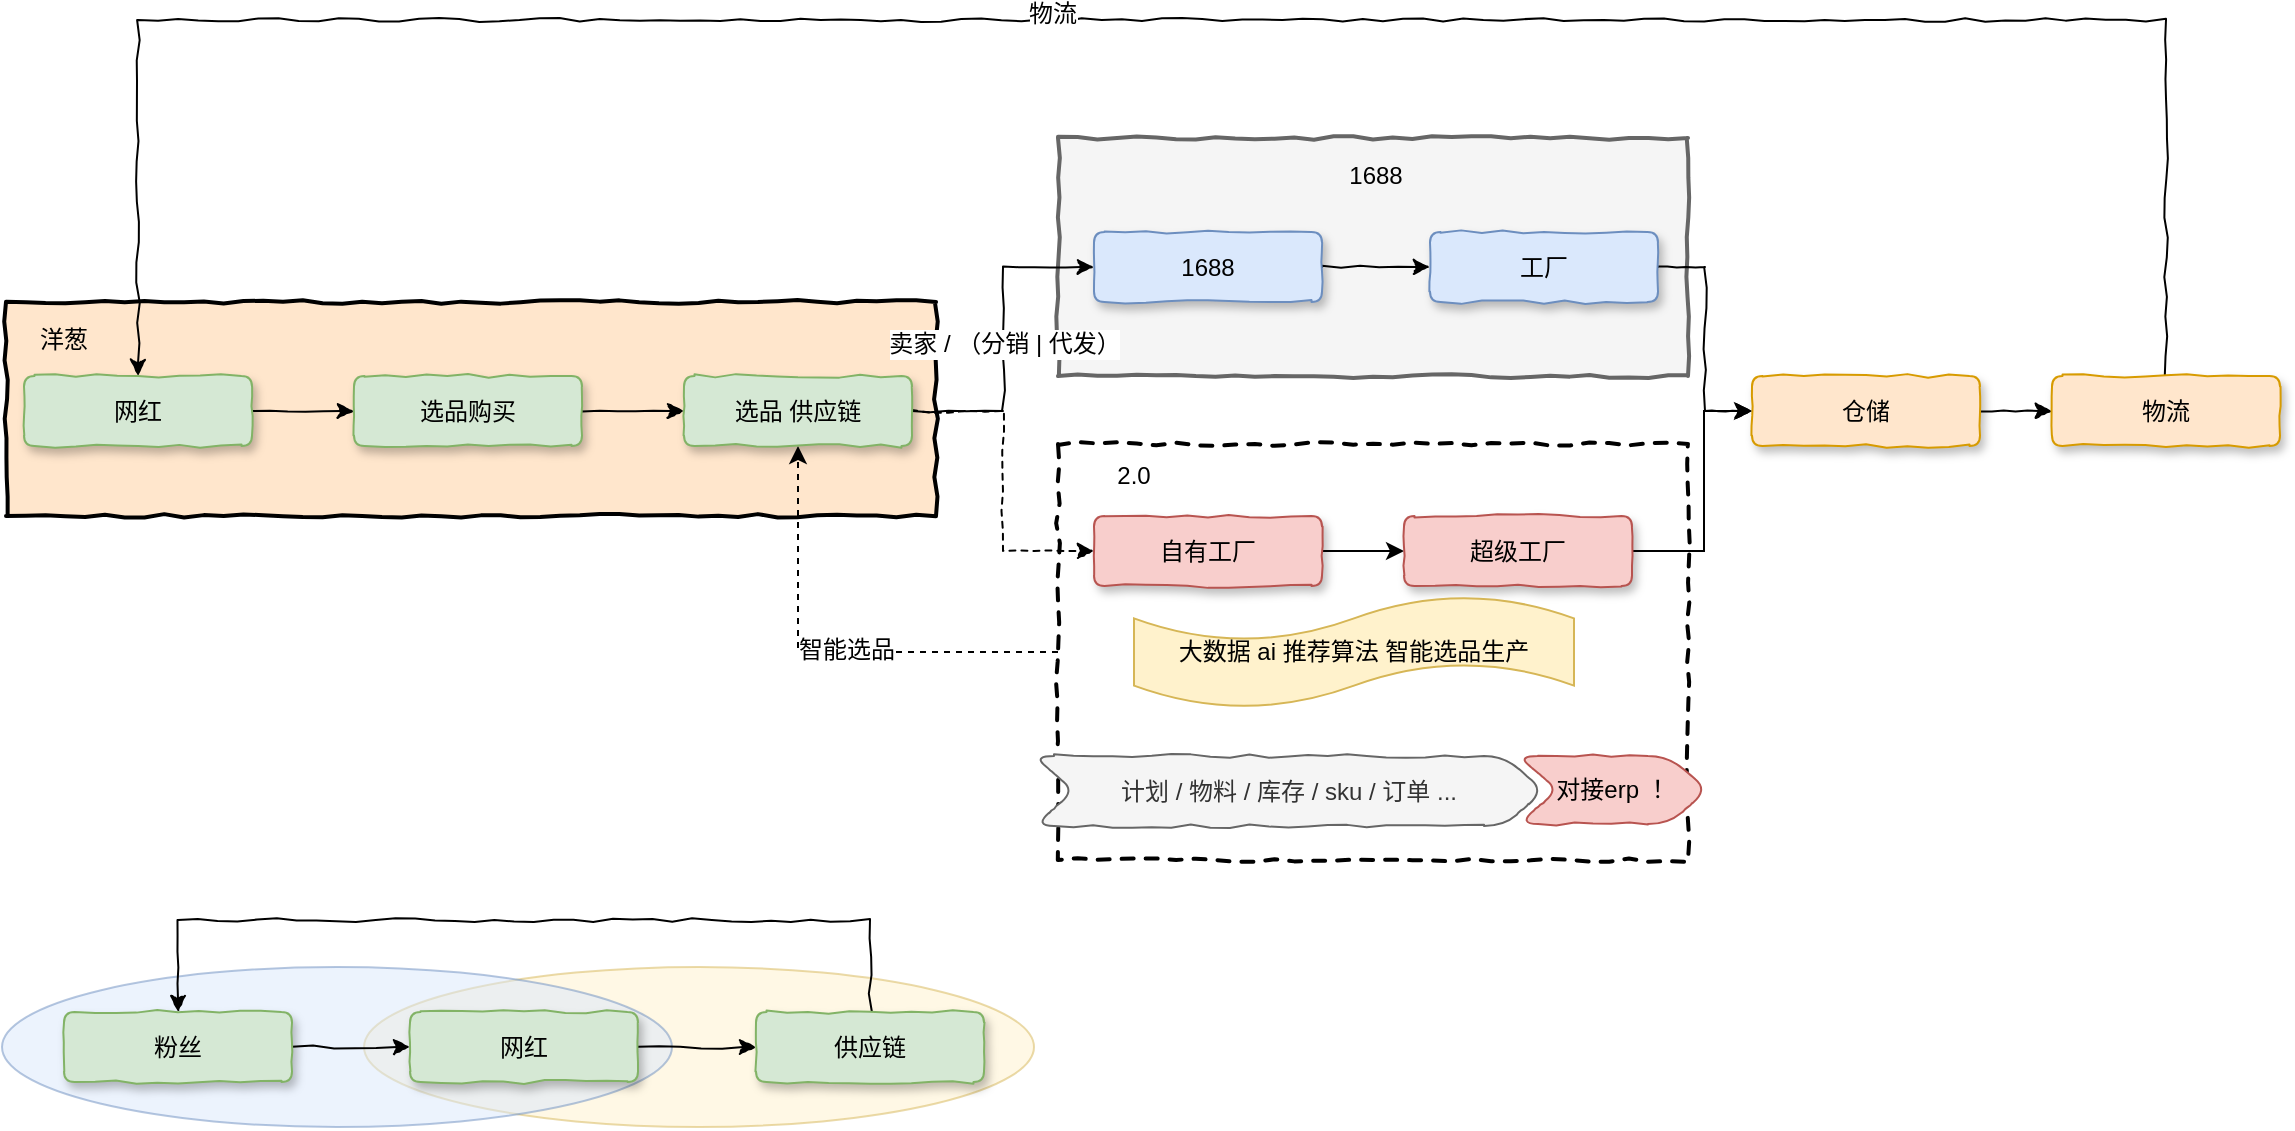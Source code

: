 <mxfile version="10.8.0" type="github"><diagram id="YvKLO7yGaad29-8VUsVi" name="ç¬¬ 1 é¡µ"><mxGraphModel dx="848" dy="560" grid="0" gridSize="10" guides="1" tooltips="1" connect="1" arrows="1" fold="1" page="1" pageScale="1" pageWidth="10000" pageHeight="10000" math="0" shadow="0"><root><mxCell id="0"/><mxCell id="1" parent="0"/><mxCell id="vLB-yqk2sxKH1rMxK5_6-18" value="" style="html=1;whiteSpace=wrap;comic=1;strokeWidth=2;fontFamily=Comic Sans MS;fontStyle=1;fillColor=#FFE6CC;" parent="1" vertex="1"><mxGeometry x="166" y="200" width="465" height="107" as="geometry"/></mxCell><mxCell id="PdQw1PNkwDA6RuvLbhkC-18" style="edgeStyle=orthogonalEdgeStyle;rounded=0;orthogonalLoop=1;jettySize=auto;html=1;exitX=0;exitY=0.5;exitDx=0;exitDy=0;entryX=0.5;entryY=1;entryDx=0;entryDy=0;dashed=1;" edge="1" parent="1" source="PdQw1PNkwDA6RuvLbhkC-4" target="vLB-yqk2sxKH1rMxK5_6-3"><mxGeometry relative="1" as="geometry"/></mxCell><mxCell id="PdQw1PNkwDA6RuvLbhkC-19" value="智能选品" style="text;html=1;resizable=0;points=[];align=center;verticalAlign=middle;labelBackgroundColor=#ffffff;" vertex="1" connectable="0" parent="PdQw1PNkwDA6RuvLbhkC-18"><mxGeometry x="-0.085" y="-1" relative="1" as="geometry"><mxPoint as="offset"/></mxGeometry></mxCell><mxCell id="PdQw1PNkwDA6RuvLbhkC-4" value="" style="html=1;whiteSpace=wrap;comic=1;strokeWidth=2;fontFamily=Comic Sans MS;fontStyle=1;dashed=1;" vertex="1" parent="1"><mxGeometry x="692" y="271" width="315" height="208" as="geometry"/></mxCell><mxCell id="vLB-yqk2sxKH1rMxK5_6-12" value="" style="html=1;whiteSpace=wrap;comic=1;strokeWidth=2;fontFamily=Comic Sans MS;fontStyle=1;fillColor=#f5f5f5;strokeColor=#666666;fontColor=#333333;" parent="1" vertex="1"><mxGeometry x="692" y="118" width="315" height="119" as="geometry"/></mxCell><mxCell id="vLB-yqk2sxKH1rMxK5_6-4" style="edgeStyle=orthogonalEdgeStyle;rounded=0;orthogonalLoop=1;jettySize=auto;html=1;exitX=1;exitY=0.5;exitDx=0;exitDy=0;entryX=0;entryY=0.5;entryDx=0;entryDy=0;comic=1;" parent="1" source="vLB-yqk2sxKH1rMxK5_6-1" target="vLB-yqk2sxKH1rMxK5_6-2" edge="1"><mxGeometry relative="1" as="geometry"/></mxCell><mxCell id="vLB-yqk2sxKH1rMxK5_6-1" value="网红" style="rounded=1;whiteSpace=wrap;html=1;shadow=1;comic=1;fillColor=#d5e8d4;strokeColor=#82b366;" parent="1" vertex="1"><mxGeometry x="175" y="237" width="114" height="35" as="geometry"/></mxCell><mxCell id="vLB-yqk2sxKH1rMxK5_6-5" style="edgeStyle=orthogonalEdgeStyle;rounded=0;orthogonalLoop=1;jettySize=auto;html=1;exitX=1;exitY=0.5;exitDx=0;exitDy=0;entryX=0;entryY=0.5;entryDx=0;entryDy=0;comic=1;" parent="1" source="vLB-yqk2sxKH1rMxK5_6-2" target="vLB-yqk2sxKH1rMxK5_6-3" edge="1"><mxGeometry relative="1" as="geometry"/></mxCell><mxCell id="vLB-yqk2sxKH1rMxK5_6-2" value="选品购买" style="rounded=1;whiteSpace=wrap;html=1;shadow=1;comic=1;fillColor=#d5e8d4;strokeColor=#82b366;" parent="1" vertex="1"><mxGeometry x="340" y="237" width="114" height="35" as="geometry"/></mxCell><mxCell id="vLB-yqk2sxKH1rMxK5_6-8" style="edgeStyle=orthogonalEdgeStyle;rounded=0;comic=1;orthogonalLoop=1;jettySize=auto;html=1;exitX=1;exitY=0.5;exitDx=0;exitDy=0;entryX=0;entryY=0.5;entryDx=0;entryDy=0;" parent="1" source="vLB-yqk2sxKH1rMxK5_6-3" target="vLB-yqk2sxKH1rMxK5_6-6" edge="1"><mxGeometry relative="1" as="geometry"/></mxCell><mxCell id="vLB-yqk2sxKH1rMxK5_6-9" value="卖家 / （分销 | 代发）" style="text;html=1;resizable=0;points=[];align=center;verticalAlign=middle;labelBackgroundColor=#ffffff;" parent="vLB-yqk2sxKH1rMxK5_6-8" vertex="1" connectable="0"><mxGeometry x="-0.03" relative="1" as="geometry"><mxPoint as="offset"/></mxGeometry></mxCell><mxCell id="vLB-yqk2sxKH1rMxK5_6-21" style="edgeStyle=orthogonalEdgeStyle;rounded=0;comic=1;orthogonalLoop=1;jettySize=auto;html=1;exitX=1;exitY=0.5;exitDx=0;exitDy=0;entryX=0;entryY=0.5;entryDx=0;entryDy=0;dashed=1;" parent="1" source="vLB-yqk2sxKH1rMxK5_6-3" target="vLB-yqk2sxKH1rMxK5_6-20" edge="1"><mxGeometry relative="1" as="geometry"/></mxCell><mxCell id="vLB-yqk2sxKH1rMxK5_6-3" value="选品 供应链" style="rounded=1;whiteSpace=wrap;html=1;shadow=1;comic=1;fillColor=#d5e8d4;strokeColor=#82b366;" parent="1" vertex="1"><mxGeometry x="505" y="237" width="114" height="35" as="geometry"/></mxCell><mxCell id="vLB-yqk2sxKH1rMxK5_6-11" style="edgeStyle=orthogonalEdgeStyle;rounded=0;comic=1;orthogonalLoop=1;jettySize=auto;html=1;exitX=1;exitY=0.5;exitDx=0;exitDy=0;entryX=0;entryY=0.5;entryDx=0;entryDy=0;" parent="1" source="vLB-yqk2sxKH1rMxK5_6-6" target="vLB-yqk2sxKH1rMxK5_6-10" edge="1"><mxGeometry relative="1" as="geometry"/></mxCell><mxCell id="vLB-yqk2sxKH1rMxK5_6-6" value="1688" style="rounded=1;whiteSpace=wrap;html=1;shadow=1;comic=1;fillColor=#dae8fc;strokeColor=#6c8ebf;" parent="1" vertex="1"><mxGeometry x="710" y="165" width="114" height="35" as="geometry"/></mxCell><mxCell id="vLB-yqk2sxKH1rMxK5_6-16" style="edgeStyle=orthogonalEdgeStyle;rounded=0;comic=1;orthogonalLoop=1;jettySize=auto;html=1;entryX=0;entryY=0.5;entryDx=0;entryDy=0;" parent="1" source="vLB-yqk2sxKH1rMxK5_6-10" target="vLB-yqk2sxKH1rMxK5_6-14" edge="1"><mxGeometry relative="1" as="geometry"/></mxCell><mxCell id="vLB-yqk2sxKH1rMxK5_6-10" value="工厂" style="rounded=1;whiteSpace=wrap;html=1;shadow=1;comic=1;fillColor=#dae8fc;strokeColor=#6c8ebf;" parent="1" vertex="1"><mxGeometry x="878" y="165" width="114" height="35" as="geometry"/></mxCell><mxCell id="vLB-yqk2sxKH1rMxK5_6-13" value="1688" style="text;html=1;strokeColor=none;fillColor=none;align=center;verticalAlign=middle;whiteSpace=wrap;rounded=0;" parent="1" vertex="1"><mxGeometry x="831" y="127" width="40" height="20" as="geometry"/></mxCell><mxCell id="vLB-yqk2sxKH1rMxK5_6-17" style="edgeStyle=orthogonalEdgeStyle;rounded=0;comic=1;orthogonalLoop=1;jettySize=auto;html=1;exitX=1;exitY=0.5;exitDx=0;exitDy=0;entryX=0;entryY=0.5;entryDx=0;entryDy=0;" parent="1" source="vLB-yqk2sxKH1rMxK5_6-14" target="vLB-yqk2sxKH1rMxK5_6-15" edge="1"><mxGeometry relative="1" as="geometry"/></mxCell><mxCell id="vLB-yqk2sxKH1rMxK5_6-14" value="仓储" style="rounded=1;whiteSpace=wrap;html=1;shadow=1;comic=1;fillColor=#ffe6cc;strokeColor=#d79b00;" parent="1" vertex="1"><mxGeometry x="1039" y="237" width="114" height="35" as="geometry"/></mxCell><mxCell id="vLB-yqk2sxKH1rMxK5_6-25" style="edgeStyle=orthogonalEdgeStyle;rounded=0;comic=1;orthogonalLoop=1;jettySize=auto;html=1;exitX=0.5;exitY=0;exitDx=0;exitDy=0;entryX=0.5;entryY=0;entryDx=0;entryDy=0;" parent="1" source="vLB-yqk2sxKH1rMxK5_6-15" target="vLB-yqk2sxKH1rMxK5_6-1" edge="1"><mxGeometry relative="1" as="geometry"><mxPoint x="545" y="59" as="targetPoint"/><Array as="points"><mxPoint x="1246" y="59"/><mxPoint x="232" y="59"/></Array></mxGeometry></mxCell><mxCell id="vLB-yqk2sxKH1rMxK5_6-26" value="物流" style="text;html=1;resizable=0;points=[];align=center;verticalAlign=middle;labelBackgroundColor=#ffffff;" parent="vLB-yqk2sxKH1rMxK5_6-25" vertex="1" connectable="0"><mxGeometry x="0.073" y="-3" relative="1" as="geometry"><mxPoint as="offset"/></mxGeometry></mxCell><mxCell id="vLB-yqk2sxKH1rMxK5_6-15" value="物流" style="rounded=1;whiteSpace=wrap;html=1;shadow=1;comic=1;fillColor=#ffe6cc;strokeColor=#d79b00;" parent="1" vertex="1"><mxGeometry x="1189" y="237" width="114" height="35" as="geometry"/></mxCell><mxCell id="vLB-yqk2sxKH1rMxK5_6-19" value="洋葱" style="text;html=1;strokeColor=none;fillColor=none;align=center;verticalAlign=middle;whiteSpace=wrap;rounded=0;" parent="1" vertex="1"><mxGeometry x="175" y="209" width="40" height="20" as="geometry"/></mxCell><mxCell id="PdQw1PNkwDA6RuvLbhkC-2" style="edgeStyle=orthogonalEdgeStyle;rounded=0;orthogonalLoop=1;jettySize=auto;html=1;exitX=1;exitY=0.5;exitDx=0;exitDy=0;entryX=0;entryY=0.5;entryDx=0;entryDy=0;" edge="1" parent="1" source="vLB-yqk2sxKH1rMxK5_6-20" target="PdQw1PNkwDA6RuvLbhkC-1"><mxGeometry relative="1" as="geometry"/></mxCell><mxCell id="vLB-yqk2sxKH1rMxK5_6-20" value="自有工厂" style="rounded=1;whiteSpace=wrap;html=1;shadow=1;comic=1;fillColor=#f8cecc;strokeColor=#b85450;" parent="1" vertex="1"><mxGeometry x="710" y="307" width="114" height="35" as="geometry"/></mxCell><mxCell id="PdQw1PNkwDA6RuvLbhkC-3" style="edgeStyle=orthogonalEdgeStyle;rounded=0;orthogonalLoop=1;jettySize=auto;html=1;exitX=1;exitY=0.5;exitDx=0;exitDy=0;entryX=0;entryY=0.5;entryDx=0;entryDy=0;" edge="1" parent="1" source="PdQw1PNkwDA6RuvLbhkC-1" target="vLB-yqk2sxKH1rMxK5_6-14"><mxGeometry relative="1" as="geometry"><Array as="points"><mxPoint x="1015" y="325"/><mxPoint x="1015" y="255"/></Array></mxGeometry></mxCell><mxCell id="PdQw1PNkwDA6RuvLbhkC-1" value="超级工厂" style="rounded=1;whiteSpace=wrap;html=1;shadow=1;comic=1;fillColor=#f8cecc;strokeColor=#b85450;" vertex="1" parent="1"><mxGeometry x="865" y="307" width="114" height="35" as="geometry"/></mxCell><mxCell id="PdQw1PNkwDA6RuvLbhkC-7" value="2.0" style="text;html=1;strokeColor=none;fillColor=none;align=center;verticalAlign=middle;whiteSpace=wrap;rounded=0;dashed=1;" vertex="1" parent="1"><mxGeometry x="710" y="277" width="40" height="20" as="geometry"/></mxCell><mxCell id="PdQw1PNkwDA6RuvLbhkC-8" value="大数据 ai 推荐算法 智能选品生产" style="shape=tape;whiteSpace=wrap;html=1;fillColor=#fff2cc;strokeColor=#d6b656;" vertex="1" parent="1"><mxGeometry x="730" y="347" width="220" height="56" as="geometry"/></mxCell><mxCell id="PdQw1PNkwDA6RuvLbhkC-9" value="" style="ellipse;whiteSpace=wrap;html=1;fillColor=#fff2cc;strokeColor=#d6b656;opacity=50;" vertex="1" parent="1"><mxGeometry x="345" y="532.5" width="335" height="80" as="geometry"/></mxCell><mxCell id="PdQw1PNkwDA6RuvLbhkC-10" value="" style="ellipse;whiteSpace=wrap;html=1;fillColor=#dae8fc;strokeColor=#6c8ebf;opacity=50;" vertex="1" parent="1"><mxGeometry x="164" y="532.5" width="335" height="80" as="geometry"/></mxCell><mxCell id="PdQw1PNkwDA6RuvLbhkC-11" style="edgeStyle=orthogonalEdgeStyle;rounded=0;comic=1;orthogonalLoop=1;jettySize=auto;html=1;exitX=1;exitY=0.5;exitDx=0;exitDy=0;entryX=0;entryY=0.5;entryDx=0;entryDy=0;shadow=0;" edge="1" parent="1" source="PdQw1PNkwDA6RuvLbhkC-12" target="PdQw1PNkwDA6RuvLbhkC-14"><mxGeometry relative="1" as="geometry"/></mxCell><mxCell id="PdQw1PNkwDA6RuvLbhkC-12" value="粉丝" style="rounded=1;whiteSpace=wrap;html=1;shadow=1;comic=1;fillColor=#d5e8d4;strokeColor=#82b366;" vertex="1" parent="1"><mxGeometry x="195" y="555" width="114" height="35" as="geometry"/></mxCell><mxCell id="PdQw1PNkwDA6RuvLbhkC-13" style="edgeStyle=orthogonalEdgeStyle;rounded=0;comic=1;orthogonalLoop=1;jettySize=auto;html=1;exitX=1;exitY=0.5;exitDx=0;exitDy=0;entryX=0;entryY=0.5;entryDx=0;entryDy=0;shadow=0;" edge="1" parent="1" source="PdQw1PNkwDA6RuvLbhkC-14" target="PdQw1PNkwDA6RuvLbhkC-16"><mxGeometry relative="1" as="geometry"/></mxCell><mxCell id="PdQw1PNkwDA6RuvLbhkC-14" value="网红" style="rounded=1;whiteSpace=wrap;html=1;shadow=1;comic=1;fillColor=#d5e8d4;strokeColor=#82b366;" vertex="1" parent="1"><mxGeometry x="368" y="555" width="114" height="35" as="geometry"/></mxCell><mxCell id="PdQw1PNkwDA6RuvLbhkC-15" style="edgeStyle=orthogonalEdgeStyle;rounded=0;comic=1;orthogonalLoop=1;jettySize=auto;html=1;exitX=0.5;exitY=0;exitDx=0;exitDy=0;entryX=0.5;entryY=0;entryDx=0;entryDy=0;shadow=0;" edge="1" parent="1" source="PdQw1PNkwDA6RuvLbhkC-16" target="PdQw1PNkwDA6RuvLbhkC-12"><mxGeometry relative="1" as="geometry"><Array as="points"><mxPoint x="598" y="509"/><mxPoint x="252" y="509"/></Array></mxGeometry></mxCell><mxCell id="PdQw1PNkwDA6RuvLbhkC-16" value="供应链" style="rounded=1;whiteSpace=wrap;html=1;shadow=1;comic=1;fillColor=#d5e8d4;strokeColor=#82b366;" vertex="1" parent="1"><mxGeometry x="541" y="555" width="114" height="35" as="geometry"/></mxCell><mxCell id="PdQw1PNkwDA6RuvLbhkC-17" value="计划 / 物料 / 库存 / sku / 订单 ..." style="shape=step;perimeter=stepPerimeter;whiteSpace=wrap;html=1;fixedSize=1;comic=1;rounded=1;fillColor=#f5f5f5;strokeColor=#666666;fontColor=#333333;" vertex="1" parent="1"><mxGeometry x="680" y="427" width="255" height="35" as="geometry"/></mxCell><mxCell id="PdQw1PNkwDA6RuvLbhkC-20" value="对接erp ！" style="shape=step;perimeter=stepPerimeter;whiteSpace=wrap;html=1;fixedSize=1;rounded=1;comic=1;fillColor=#f8cecc;strokeColor=#b85450;" vertex="1" parent="1"><mxGeometry x="922" y="427" width="95" height="34" as="geometry"/></mxCell></root></mxGraphModel></diagram></mxfile>